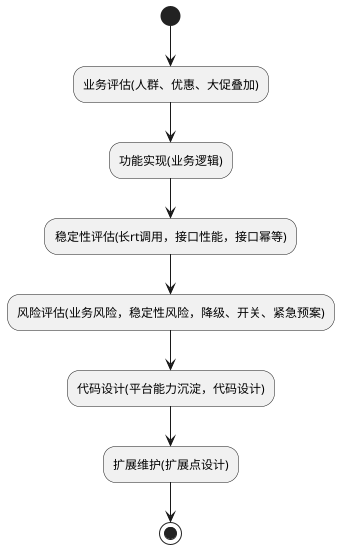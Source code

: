 @startuml
'(*)  --> "check input"
'If "input is verbose" then
'--> [Yes] "turn on verbosity"
'--> "run command"
'else
'--> "run command"
'Endif
'-->(*)
(*) --> "业务评估(人群、优惠、大促叠加)"
--> "功能实现(业务逻辑)"
--> "稳定性评估(长rt调用，接口性能，接口幂等)"
--> "风险评估(业务风险，稳定性风险，降级、开关、紧急预案)"
--> "代码设计(平台能力沉淀，代码设计)"
--> "扩展维护(扩展点设计)"
--> (*)
@enduml
